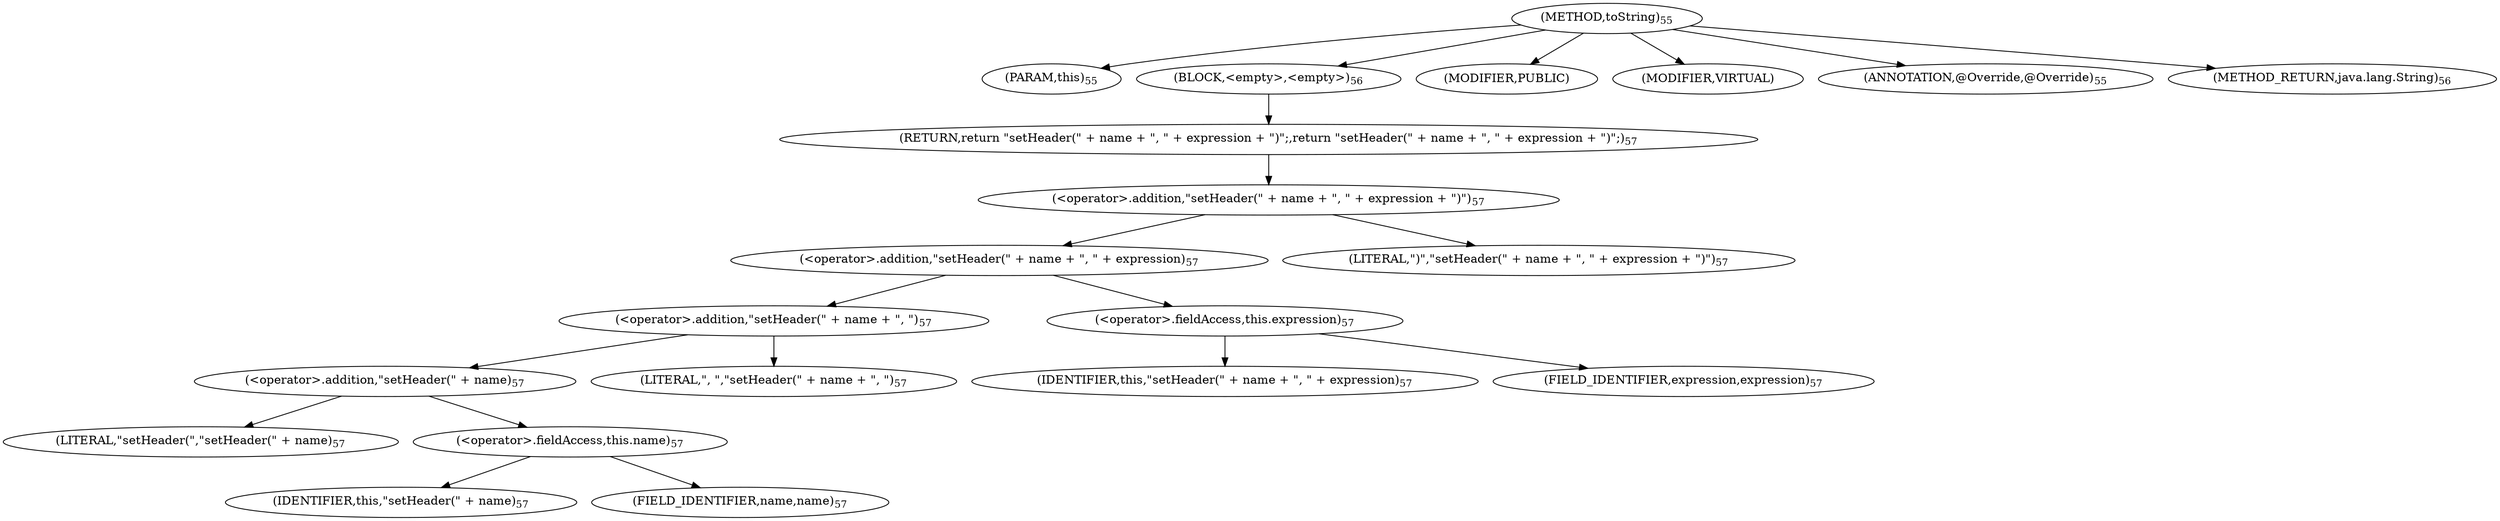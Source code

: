digraph "toString" {  
"99" [label = <(METHOD,toString)<SUB>55</SUB>> ]
"100" [label = <(PARAM,this)<SUB>55</SUB>> ]
"101" [label = <(BLOCK,&lt;empty&gt;,&lt;empty&gt;)<SUB>56</SUB>> ]
"102" [label = <(RETURN,return &quot;setHeader(&quot; + name + &quot;, &quot; + expression + &quot;)&quot;;,return &quot;setHeader(&quot; + name + &quot;, &quot; + expression + &quot;)&quot;;)<SUB>57</SUB>> ]
"103" [label = <(&lt;operator&gt;.addition,&quot;setHeader(&quot; + name + &quot;, &quot; + expression + &quot;)&quot;)<SUB>57</SUB>> ]
"104" [label = <(&lt;operator&gt;.addition,&quot;setHeader(&quot; + name + &quot;, &quot; + expression)<SUB>57</SUB>> ]
"105" [label = <(&lt;operator&gt;.addition,&quot;setHeader(&quot; + name + &quot;, &quot;)<SUB>57</SUB>> ]
"106" [label = <(&lt;operator&gt;.addition,&quot;setHeader(&quot; + name)<SUB>57</SUB>> ]
"107" [label = <(LITERAL,&quot;setHeader(&quot;,&quot;setHeader(&quot; + name)<SUB>57</SUB>> ]
"108" [label = <(&lt;operator&gt;.fieldAccess,this.name)<SUB>57</SUB>> ]
"109" [label = <(IDENTIFIER,this,&quot;setHeader(&quot; + name)<SUB>57</SUB>> ]
"110" [label = <(FIELD_IDENTIFIER,name,name)<SUB>57</SUB>> ]
"111" [label = <(LITERAL,&quot;, &quot;,&quot;setHeader(&quot; + name + &quot;, &quot;)<SUB>57</SUB>> ]
"112" [label = <(&lt;operator&gt;.fieldAccess,this.expression)<SUB>57</SUB>> ]
"113" [label = <(IDENTIFIER,this,&quot;setHeader(&quot; + name + &quot;, &quot; + expression)<SUB>57</SUB>> ]
"114" [label = <(FIELD_IDENTIFIER,expression,expression)<SUB>57</SUB>> ]
"115" [label = <(LITERAL,&quot;)&quot;,&quot;setHeader(&quot; + name + &quot;, &quot; + expression + &quot;)&quot;)<SUB>57</SUB>> ]
"116" [label = <(MODIFIER,PUBLIC)> ]
"117" [label = <(MODIFIER,VIRTUAL)> ]
"118" [label = <(ANNOTATION,@Override,@Override)<SUB>55</SUB>> ]
"119" [label = <(METHOD_RETURN,java.lang.String)<SUB>56</SUB>> ]
  "99" -> "100" 
  "99" -> "101" 
  "99" -> "116" 
  "99" -> "117" 
  "99" -> "118" 
  "99" -> "119" 
  "101" -> "102" 
  "102" -> "103" 
  "103" -> "104" 
  "103" -> "115" 
  "104" -> "105" 
  "104" -> "112" 
  "105" -> "106" 
  "105" -> "111" 
  "106" -> "107" 
  "106" -> "108" 
  "108" -> "109" 
  "108" -> "110" 
  "112" -> "113" 
  "112" -> "114" 
}
